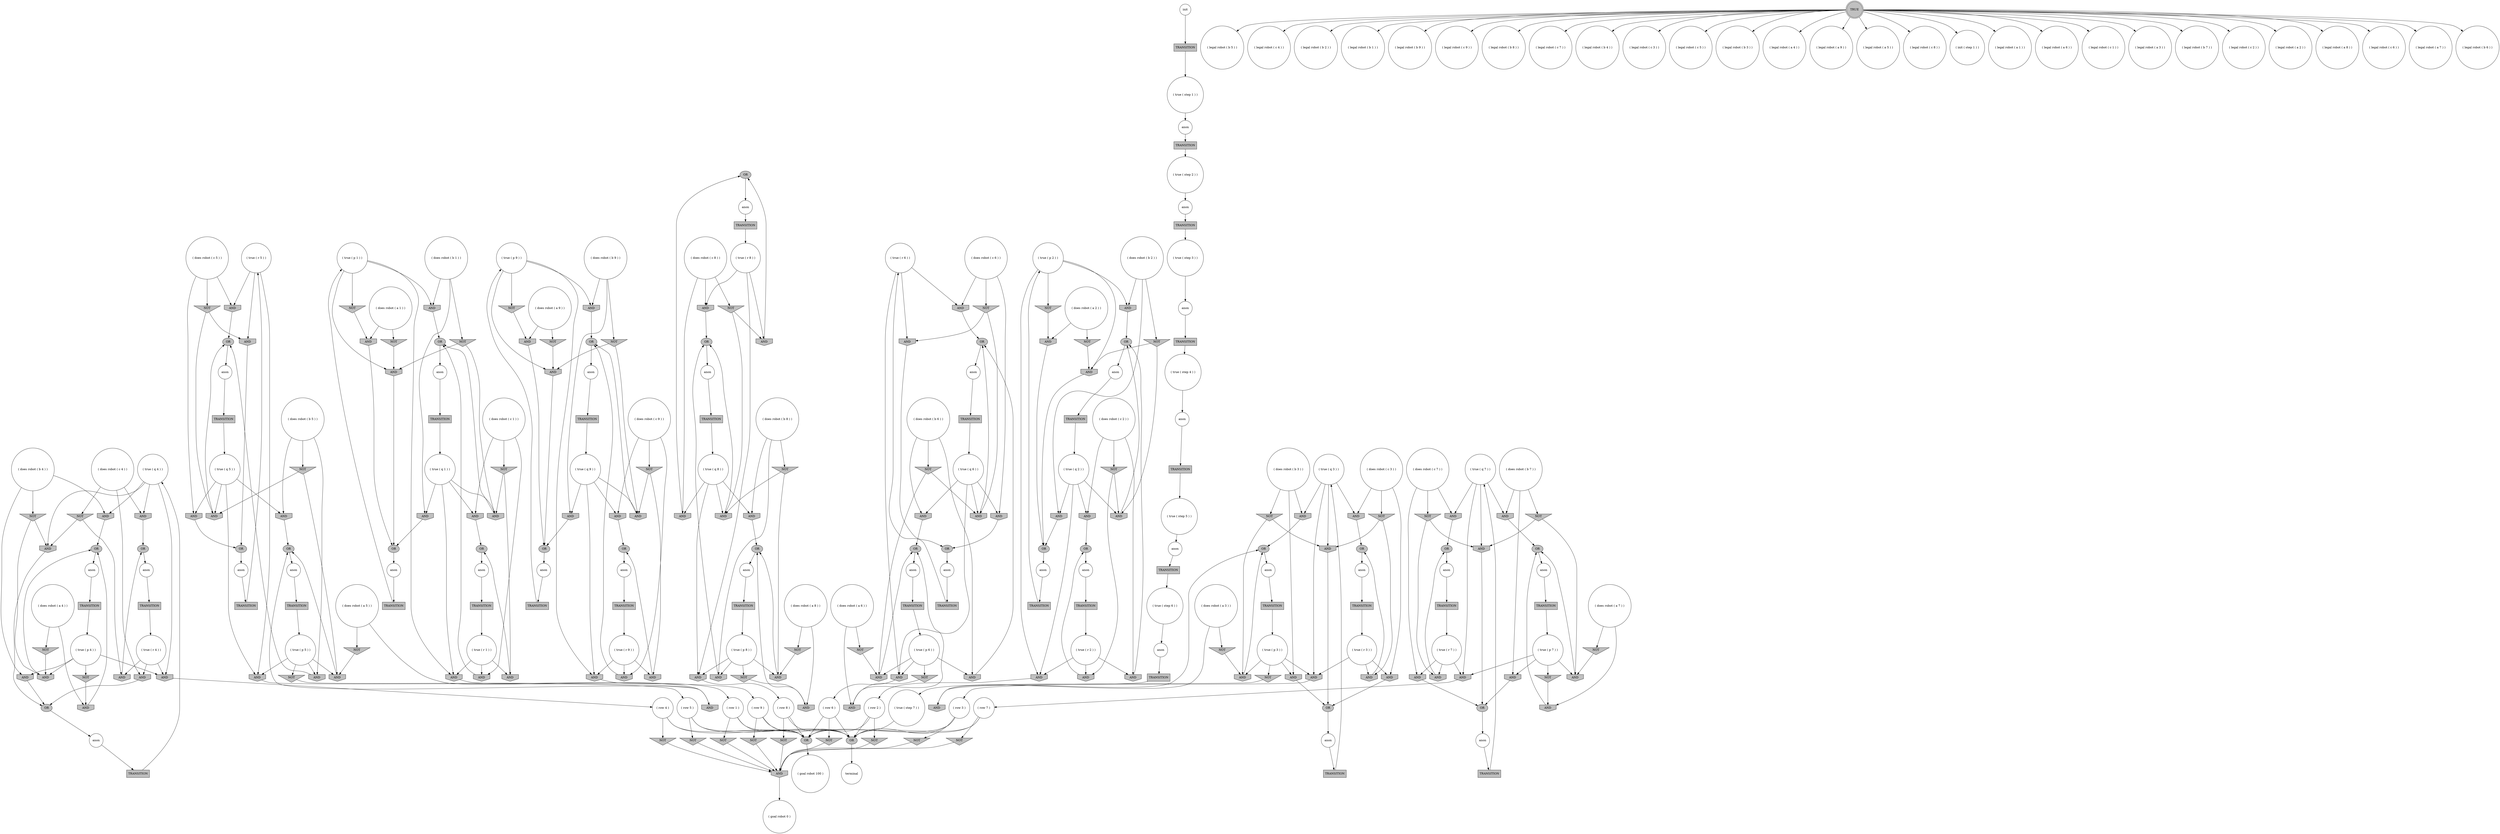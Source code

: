 digraph propNet
{
	"@6eef4599"[shape=ellipse, style= filled, fillcolor=grey, label="OR"]; "@6eef4599"->"@1ec278b5"; 
	"@4679ac92"[shape=circle, style= filled, fillcolor=white, label="( does robot ( b 4 ) )"]; "@4679ac92"->"@1fb88122"; "@4679ac92"->"@7d57bf4c"; "@4679ac92"->"@5e30c963"; 
	"@5883de21"[shape=circle, style= filled, fillcolor=white, label="anon"]; "@5883de21"->"@962e703"; 
	"@4f09dcbb"[shape=box, style= filled, fillcolor=grey, label="TRANSITION"]; "@4f09dcbb"->"@4e842e74"; 
	"@455b4492"[shape=invhouse, style= filled, fillcolor=grey, label="AND"]; "@455b4492"->"@56d99277"; 
	"@51a422f6"[shape=invhouse, style= filled, fillcolor=grey, label="AND"]; "@51a422f6"->"@6eef4599"; 
	"@74455aa8"[shape=invhouse, style= filled, fillcolor=grey, label="AND"]; "@74455aa8"->"@37c2ec05"; 
	"@1fb88122"[shape=invhouse, style= filled, fillcolor=grey, label="AND"]; "@1fb88122"->"@7e566633"; 
	"@3c10e820"[shape=circle, style= filled, fillcolor=white, label="( does robot ( c 1 ) )"]; "@3c10e820"->"@31bca1c3"; "@3c10e820"->"@79f7abae"; "@3c10e820"->"@78c6cbc"; 
	"@7acdba53"[shape=ellipse, style= filled, fillcolor=grey, label="OR"]; "@7acdba53"->"@5883de21"; 
	"@107aa187"[shape=box, style= filled, fillcolor=grey, label="TRANSITION"]; "@107aa187"->"@6e75d758"; 
	"@57398cac"[shape=invhouse, style= filled, fillcolor=grey, label="AND"]; "@57398cac"->"@b6e1782"; 
	"@dda2737"[shape=circle, style= filled, fillcolor=white, label="( true ( r 6 ) )"]; "@dda2737"->"@19412332"; "@dda2737"->"@a4d93e3"; "@dda2737"->"@4b8706f6"; 
	"@2ff11e0f"[shape=invhouse, style= filled, fillcolor=grey, label="AND"]; "@2ff11e0f"->"@7c92eb86"; 
	"@79f7abae"[shape=invtriangle, style= filled, fillcolor=grey, label="NOT"]; "@79f7abae"->"@2fd1cdf7"; "@79f7abae"->"@73286b10"; 
	"@23461d1"[shape=circle, style= filled, fillcolor=white, label="( legal robot ( b 5 ) )"]; 
	"@67384a6a"[shape=box, style= filled, fillcolor=grey, label="TRANSITION"]; "@67384a6a"->"@3cfa54fe"; 
	"@609f3e95"[shape=circle, style= filled, fillcolor=white, label="( legal robot ( c 4 ) )"]; 
	"@521ba1d9"[shape=circle, style= filled, fillcolor=white, label="( legal robot ( b 2 ) )"]; 
	"@31be0369"[shape=ellipse, style= filled, fillcolor=grey, label="OR"]; "@31be0369"->"@31d1fc02"; 
	"@665c1eae"[shape=circle, style= filled, fillcolor=white, label="anon"]; "@665c1eae"->"@32487ae0"; 
	"@7b99f8e6"[shape=invhouse, style= filled, fillcolor=grey, label="AND"]; "@7b99f8e6"->"@7e566633"; 
	"@7e913c56"[shape=ellipse, style= filled, fillcolor=grey, label="OR"]; "@7e913c56"->"@71107304"; 
	"@15a4eb56"[shape=circle, style= filled, fillcolor=white, label="anon"]; "@15a4eb56"->"@57a3eab6"; 
	"@6302ae84"[shape=box, style= filled, fillcolor=grey, label="TRANSITION"]; "@6302ae84"->"@139ba1d8"; 
	"@681a791f"[shape=invtriangle, style= filled, fillcolor=grey, label="NOT"]; "@681a791f"->"@315863e4"; 
	"@1b6aa42e"[shape=circle, style= filled, fillcolor=white, label="anon"]; "@1b6aa42e"->"@3f7aa2a8"; 
	"@73d4f355"[shape=invhouse, style= filled, fillcolor=grey, label="AND"]; "@73d4f355"->"@7182c2d9"; 
	"@3eb68e0e"[shape=invhouse, style= filled, fillcolor=grey, label="AND"]; "@3eb68e0e"->"@29e26602"; 
	"@39a4036f"[shape=circle, style= filled, fillcolor=white, label="( true ( q 4 ) )"]; "@39a4036f"->"@74455aa8"; "@39a4036f"->"@7b99f8e6"; "@39a4036f"->"@5aed8eb5"; "@39a4036f"->"@7d57bf4c"; 
	"@57e40274"[shape=circle, style= filled, fillcolor=white, label="( does robot ( c 9 ) )"]; "@57e40274"->"@26945b95"; "@57e40274"->"@3a5d3ac0"; "@57e40274"->"@254ba9a2"; 
	"@3cfa54fe"[shape=circle, style= filled, fillcolor=white, label="( true ( p 2 ) )"]; "@3cfa54fe"->"@17a697a1"; "@3cfa54fe"->"@775925c0"; "@3cfa54fe"->"@2df30035"; "@3cfa54fe"->"@536b98c3"; 
	"@32487ae0"[shape=box, style= filled, fillcolor=grey, label="TRANSITION"]; "@32487ae0"->"@69b0de2e"; 
	"@49b29f80"[shape=circle, style= filled, fillcolor=white, label="anon"]; "@49b29f80"->"@5e20dcb7"; 
	"@78e86614"[shape=circle, style= filled, fillcolor=white, label="( row 5 )"]; "@78e86614"->"@43ebf4ff"; "@78e86614"->"@2206179e"; "@78e86614"->"@442982d8"; 
	"@412beeec"[shape=invhouse, style= filled, fillcolor=grey, label="AND"]; "@412beeec"->"@c7056d5"; 
	"@2cbc9673"[shape=invhouse, style= filled, fillcolor=grey, label="AND"]; "@2cbc9673"->"@37c2ec05"; 
	"@4e9722c9"[shape=circle, style= filled, fillcolor=white, label="anon"]; "@4e9722c9"->"@45b2b450"; 
	"@54cee271"[shape=invtriangle, style= filled, fillcolor=grey, label="NOT"]; "@54cee271"->"@5a749436"; 
	"@69e94001"[shape=circle, style= filled, fillcolor=white, label="( true ( p 8 ) )"]; "@69e94001"->"@3eb68e0e"; "@69e94001"->"@133c3b45"; "@69e94001"->"@16ea7549"; "@69e94001"->"@16e334a"; 
	"@31836aea"[shape=invhouse, style= filled, fillcolor=grey, label="AND"]; "@31836aea"->"@c7056d5"; 
	"@5caccd65"[shape=invhouse, style= filled, fillcolor=grey, label="AND"]; "@5caccd65"->"@7e913c56"; 
	"@520b1684"[shape=invhouse, style= filled, fillcolor=grey, label="AND"]; "@520b1684"->"@4b7d03c5"; 
	"@62577c5e"[shape=invtriangle, style= filled, fillcolor=grey, label="NOT"]; "@62577c5e"->"@5da631c2"; 
	"@2c92af24"[shape=invhouse, style= filled, fillcolor=grey, label="AND"]; "@2c92af24"->"@111edceb"; 
	"@962e703"[shape=box, style= filled, fillcolor=grey, label="TRANSITION"]; "@962e703"->"@4ef18d37"; 
	"@45b2b450"[shape=box, style= filled, fillcolor=grey, label="TRANSITION"]; "@45b2b450"->"@69e94001"; 
	"@3a5d3ac0"[shape=invtriangle, style= filled, fillcolor=grey, label="NOT"]; "@3a5d3ac0"->"@3ebc312f"; "@3a5d3ac0"->"@678fb397"; 
	"@3c870e2f"[shape=circle, style= filled, fillcolor=white, label="anon"]; "@3c870e2f"->"@32eccfe7"; 
	"@2743724e"[shape=invhouse, style= filled, fillcolor=grey, label="AND"]; "@2743724e"->"@7acdba53"; 
	"@4fc64ed8"[shape=circle, style= filled, fillcolor=white, label="( does robot ( a 1 ) )"]; "@4fc64ed8"->"@dfeaf06"; "@4fc64ed8"->"@201532fc"; 
	"@6fe22c75"[shape=circle, style= filled, fillcolor=white, label="( true ( step 4 ) )"]; "@6fe22c75"->"@c4a3158"; 
	"@354124d6"[shape=circle, style= filled, fillcolor=white, label="( true ( q 9 ) )"]; "@354124d6"->"@26945b95"; "@354124d6"->"@3ebc312f"; "@354124d6"->"@73a01e8a"; "@354124d6"->"@6839ea58"; 
	"@1627c16"[shape=circle, style= filled, fillcolor=white, label="( does robot ( a 9 ) )"]; "@1627c16"->"@59b70f9e"; "@1627c16"->"@1bfd9cd5"; 
	"@38facfb"[shape=invhouse, style= filled, fillcolor=grey, label="AND"]; "@38facfb"->"@6eef4599"; 
	"@63f9f0f2"[shape=circle, style= filled, fillcolor=white, label="( true ( step 6 ) )"]; "@63f9f0f2"->"@1aa632be"; 
	"@4e3c35fd"[shape=invtriangle, style= filled, fillcolor=grey, label="NOT"]; "@4e3c35fd"->"@78482bad"; "@4e3c35fd"->"@3eb68e0e"; 
	"@50a2d304"[shape=circle, style= filled, fillcolor=white, label="anon"]; "@50a2d304"->"@6302ae84"; 
	"@44285d14"[shape=box, style= filled, fillcolor=grey, label="TRANSITION"]; "@44285d14"->"@dda2737"; 
	"@4cd1ad08"[shape=invtriangle, style= filled, fillcolor=grey, label="NOT"]; "@4cd1ad08"->"@59b70f9e"; 
	"@450f8ee4"[shape=box, style= filled, fillcolor=grey, label="TRANSITION"]; "@450f8ee4"->"@7d6fdcc1"; 
	"@262f4813"[shape=invtriangle, style= filled, fillcolor=grey, label="NOT"]; "@262f4813"->"@64f01d52"; "@262f4813"->"@2c65394b"; 
	"@4551dcd6"[shape=circle, style= filled, fillcolor=white, label="( legal robot ( b 1 ) )"]; 
	"@6e30fc1f"[shape=circle, style= filled, fillcolor=white, label="anon"]; "@6e30fc1f"->"@575c13ef"; 
	"@678fb397"[shape=invhouse, style= filled, fillcolor=grey, label="AND"]; "@678fb397"->"@12e4d0cd"; 
	"@6212f195"[shape=ellipse, style= filled, fillcolor=grey, label="OR"]; "@6212f195"->"@49b29f80"; 
	"@4a2ba88c"[shape=circle, style= filled, fillcolor=white, label="( true ( q 8 ) )"]; "@4a2ba88c"->"@78482bad"; "@4a2ba88c"->"@38facfb"; "@4a2ba88c"->"@133c3b45"; "@4a2ba88c"->"@1af70ee1"; 
	"@685f1ba8"[shape=invtriangle, style= filled, fillcolor=grey, label="NOT"]; "@685f1ba8"->"@73286b10"; "@685f1ba8"->"@4b94ba17"; 
	"@4ef18d37"[shape=circle, style= filled, fillcolor=white, label="( true ( p 9 ) )"]; "@4ef18d37"->"@2743724e"; "@4ef18d37"->"@4cd1ad08"; "@4ef18d37"->"@3a329572"; "@4ef18d37"->"@73a01e8a"; 
	"@ba3bc8c"[shape=invtriangle, style= filled, fillcolor=grey, label="NOT"]; "@ba3bc8c"->"@315863e4"; 
	"@59d6e3d2"[shape=box, style= filled, fillcolor=grey, label="TRANSITION"]; "@59d6e3d2"->"@255e00b7"; 
	"@46fb6763"[shape=circle, style= filled, fillcolor=white, label="anon"]; "@46fb6763"->"@4f09dcbb"; 
	"@3c992fa5"[shape=invtriangle, style= filled, fillcolor=grey, label="NOT"]; "@3c992fa5"->"@6d0718b7"; 
	"@6a24eafa"[shape=circle, style= filled, fillcolor=white, label="( does robot ( c 3 ) )"]; "@6a24eafa"->"@520b1684"; "@6a24eafa"->"@1217e615"; "@6a24eafa"->"@1dbef987"; 
	"@74e16785"[shape=circle, style= filled, fillcolor=white, label="( legal robot ( b 9 ) )"]; 
	"@4e84f566"[shape=circle, style= filled, fillcolor=white, label="( true ( r 5 ) )"]; "@4e84f566"->"@7f2ea1dd"; "@4e84f566"->"@d44752d"; "@4e84f566"->"@2ff11e0f"; 
	"@1053a9d5"[shape=circle, style= filled, fillcolor=white, label="( legal robot ( c 9 ) )"]; 
	"@c4ce427"[shape=box, style= filled, fillcolor=grey, label="TRANSITION"]; "@c4ce427"->"@8e2b07b"; 
	"@642726b2"[shape=invtriangle, style= filled, fillcolor=grey, label="NOT"]; "@642726b2"->"@315863e4"; 
	"@1798928"[shape=circle, style= filled, fillcolor=white, label="( legal robot ( b 8 ) )"]; 
	"@2d9845fb"[shape=invtriangle, style= filled, fillcolor=grey, label="NOT"]; "@2d9845fb"->"@315863e4"; 
	"@3589c12a"[shape=circle, style= filled, fillcolor=white, label="( does robot ( a 5 ) )"]; "@3589c12a"->"@74c12978"; "@3589c12a"->"@62577c5e"; 
	"@50152643"[shape=circle, style= filled, fillcolor=white, label="( true ( q 3 ) )"]; "@50152643"->"@520b1684"; "@50152643"->"@64f01d52"; "@50152643"->"@57398cac"; "@50152643"->"@30e33af5"; 
	"@243680c1"[shape=invhouse, style= filled, fillcolor=grey, label="AND"]; "@243680c1"->"@6e05b24c"; 
	"@7c41f227"[shape=circle, style= filled, fillcolor=white, label="( does robot ( b 9 ) )"]; "@7c41f227"->"@3a329572"; "@7c41f227"->"@4d811e2c"; "@7c41f227"->"@6839ea58"; 
	"@625db9eb"[shape=invtriangle, style= filled, fillcolor=grey, label="NOT"]; "@625db9eb"->"@775925c0"; 
	"@3821b42f"[shape=circle, style= filled, fillcolor=white, label="terminal"]; 
	"@a4d93e3"[shape=invhouse, style= filled, fillcolor=grey, label="AND"]; "@a4d93e3"->"@5a541b02"; 
	"@b6e1782"[shape=circle, style= filled, fillcolor=white, label="( row 3 )"]; "@b6e1782"->"@2d9845fb"; "@b6e1782"->"@43ebf4ff"; "@b6e1782"->"@442982d8"; 
	"@54f5b2e4"[shape=circle, style= filled, fillcolor=white, label="( does robot ( c 4 ) )"]; "@54f5b2e4"->"@74455aa8"; "@54f5b2e4"->"@18287811"; "@54f5b2e4"->"@4eb3c24f"; 
	"@218c6982"[shape=box, style= filled, fillcolor=grey, label="TRANSITION"]; "@218c6982"->"@399197b"; 
	"@6d13e8f3"[shape=circle, style= filled, fillcolor=white, label="( does robot ( c 7 ) )"]; "@6d13e8f3"->"@243680c1"; "@6d13e8f3"->"@185c2a25"; "@6d13e8f3"->"@3622e177"; 
	"@209daa17"[shape=box, style= filled, fillcolor=grey, label="TRANSITION"]; "@209daa17"->"@63f9f0f2"; 
	"@5e20dcb7"[shape=box, style= filled, fillcolor=grey, label="TRANSITION"]; "@5e20dcb7"->"@1436ae83"; 
	"@6ce7ce4c"[shape=circle, style= filled, fillcolor=white, label="( does robot ( a 7 ) )"]; "@6ce7ce4c"->"@15384ed5"; "@6ce7ce4c"->"@6d0718b7"; 
	"@399197b"[shape=circle, style= filled, fillcolor=white, label="( true ( p 3 ) )"]; "@399197b"->"@38666d83"; "@399197b"->"@57398cac"; "@399197b"->"@11c0b8a0"; "@399197b"->"@2c65394b"; 
	"@628d2280"[shape=circle, style= filled, fillcolor=white, label="( true ( q 1 ) )"]; "@628d2280"->"@31bca1c3"; "@628d2280"->"@73286b10"; "@628d2280"->"@1f5726ec"; "@628d2280"->"@5f95ff24"; 
	"@11c0b8a0"[shape=invhouse, style= filled, fillcolor=grey, label="AND"]; "@11c0b8a0"->"@51f88fbd"; 
	"@48c378f6"[shape=circle, style= filled, fillcolor=white, label="anon"]; "@48c378f6"->"@209daa17"; 
	"@35a631cc"[shape=circle, style= filled, fillcolor=white, label="( legal robot ( c 7 ) )"]; 
	"@500c954e"[shape=circle, style= filled, fillcolor=white, label="( row 1 )"]; "@500c954e"->"@43ebf4ff"; "@500c954e"->"@442982d8"; "@500c954e"->"@642726b2"; 
	"@47e7d503"[shape=circle, style= filled, fillcolor=white, label="( legal robot ( b 4 ) )"]; 
	"@536b98c3"[shape=invhouse, style= filled, fillcolor=grey, label="AND"]; "@536b98c3"->"@1344e858"; 
	"@19412332"[shape=invhouse, style= filled, fillcolor=grey, label="AND"]; "@19412332"->"@7e913c56"; 
	"@2c006765"[shape=invhouse, style= filled, fillcolor=grey, label="AND"]; "@2c006765"->"@7c9b87f6"; 
	"@11f18cbe"[shape=circle, style= filled, fillcolor=white, label="( true ( p 5 ) )"]; "@11f18cbe"->"@5da631c2"; "@11f18cbe"->"@7a9b777a"; "@11f18cbe"->"@d44752d"; "@11f18cbe"->"@41d144a4"; 
	"@4c9fd062"[shape=invhouse, style= filled, fillcolor=grey, label="AND"]; "@4c9fd062"->"@246ce26e"; 
	"@76c5d9c1"[shape=circle, style= filled, fillcolor=white, label="( legal robot ( c 3 ) )"]; 
	"@74c12978"[shape=invhouse, style= filled, fillcolor=grey, label="AND"]; "@74c12978"->"@28f52a14"; 
	"@4b7d03c5"[shape=ellipse, style= filled, fillcolor=grey, label="OR"]; "@4b7d03c5"->"@7c82a13a"; 
	"@315863e4"[shape=invhouse, style= filled, fillcolor=grey, label="AND"]; "@315863e4"->"@6d87275d"; 
	"@320f6398"[shape=circle, style= filled, fillcolor=white, label="( legal robot ( c 5 ) )"]; 
	"@4ad2efa1"[shape=circle, style= filled, fillcolor=white, label="( true ( r 7 ) )"]; "@4ad2efa1"->"@185c2a25"; "@4ad2efa1"->"@59a51312"; "@4ad2efa1"->"@455b4492"; 
	"@41d144a4"[shape=invhouse, style= filled, fillcolor=grey, label="AND"]; "@41d144a4"->"@31be0369"; 
	"@3a329572"[shape=invhouse, style= filled, fillcolor=grey, label="AND"]; "@3a329572"->"@5b62f030"; 
	"@5e1558dc"[shape=circle, style= filled, fillcolor=white, label="anon"]; "@5e1558dc"->"@c4ce427"; 
	"@201532fc"[shape=invhouse, style= filled, fillcolor=grey, label="AND"]; "@201532fc"->"@396c75ed"; 
	"@5a790192"[shape=circle, style= filled, fillcolor=white, label="( does robot ( c 5 ) )"]; "@5a790192"->"@7f2ea1dd"; "@5a790192"->"@7ec74910"; "@5a790192"->"@3e5646a5"; 
	"@436d4b50"[shape=invtriangle, style= filled, fillcolor=grey, label="NOT"]; "@436d4b50"->"@3c6b93c5"; 
	"@30e33af5"[shape=invhouse, style= filled, fillcolor=grey, label="AND"]; "@30e33af5"->"@246ce26e"; 
	"@255e00b7"[shape=circle, style= filled, fillcolor=white, label="( true ( r 8 ) )"]; "@255e00b7"->"@716136f0"; "@255e00b7"->"@133c3b45"; "@255e00b7"->"@51a422f6"; 
	"@1bfd9cd5"[shape=invtriangle, style= filled, fillcolor=grey, label="NOT"]; "@1bfd9cd5"->"@2743724e"; 
	"@56d99277"[shape=circle, style= filled, fillcolor=white, label="( row 7 )"]; "@56d99277"->"@ba3bc8c"; "@56d99277"->"@43ebf4ff"; "@56d99277"->"@442982d8"; 
	"@7a5388b5"[shape=circle, style= filled, fillcolor=white, label="( legal robot ( b 3 ) )"]; 
	"@438a3a1d"[shape=circle, style= filled, fillcolor=white, label="( true ( p 6 ) )"]; "@438a3a1d"->"@10320399"; "@438a3a1d"->"@a4d93e3"; "@438a3a1d"->"@5a749436"; "@438a3a1d"->"@436d4b50"; 
	"@29e26602"[shape=ellipse, style= filled, fillcolor=grey, label="OR"]; "@29e26602"->"@4e9722c9"; 
	"@16881cb3"[shape=circle, style= filled, fillcolor=white, label="( legal robot ( a 4 ) )"]; 
	"@50f800db"[shape=ellipse, style= filled, fillcolor=grey, label="OR"]; "@50f800db"->"@4a005364"; 
	"@d44752d"[shape=invhouse, style= filled, fillcolor=grey, label="AND"]; "@d44752d"->"@78e86614"; 
	"@7c40627c"[shape=box, style= filled, fillcolor=grey, label="TRANSITION"]; "@7c40627c"->"@3fb35ece"; 
	"@3d3c4c09"[shape=circle, style= filled, fillcolor=white, label="( legal robot ( a 9 ) )"]; 
	"@7c82a13a"[shape=circle, style= filled, fillcolor=white, label="anon"]; "@7c82a13a"->"@c303a60"; 
	"@1f5726ec"[shape=invhouse, style= filled, fillcolor=grey, label="AND"]; "@1f5726ec"->"@500c954e"; 
	"@4b8706f6"[shape=invhouse, style= filled, fillcolor=grey, label="AND"]; "@4b8706f6"->"@2340b8fd"; 
	"@2206179e"[shape=invtriangle, style= filled, fillcolor=grey, label="NOT"]; "@2206179e"->"@315863e4"; 
	"@40a0a36"[shape=invtriangle, style= filled, fillcolor=grey, label="NOT"]; "@40a0a36"->"@1769df00"; "@40a0a36"->"@2f24614c"; 
	"@6edcb6b4"[shape=invhouse, style= filled, fillcolor=grey, label="AND"]; "@6edcb6b4"->"@2bacee78"; 
	"@2a4bd173"[shape=box, style= filled, fillcolor=grey, label="TRANSITION"]; "@2a4bd173"->"@a6dddcf"; 
	"@66c54654"[shape=box, style= filled, fillcolor=grey, label="TRANSITION"]; "@66c54654"->"@4ad2efa1"; 
	"@7fefa490"[shape=box, style= filled, fillcolor=grey, label="TRANSITION"]; "@7fefa490"->"@6fe22c75"; 
	"@a6dddcf"[shape=circle, style= filled, fillcolor=white, label="( true ( r 9 ) )"]; "@a6dddcf"->"@254ba9a2"; "@a6dddcf"->"@73a01e8a"; "@a6dddcf"->"@678fb397"; 
	"@1029f93b"[shape=circle, style= filled, fillcolor=white, label="( does robot ( a 3 ) )"]; "@1029f93b"->"@30c26c8f"; "@1029f93b"->"@4c9fd062"; 
	"@28f52a14"[shape=ellipse, style= filled, fillcolor=grey, label="OR"]; "@28f52a14"->"@779d9c0d"; 
	"@310dd4c8"[shape=invhouse, style= filled, fillcolor=grey, label="AND"]; "@310dd4c8"->"@1344e858"; 
	"@775925c0"[shape=invhouse, style= filled, fillcolor=grey, label="AND"]; "@775925c0"->"@111edceb"; 
	"@2aaf914c"[shape=invtriangle, style= filled, fillcolor=grey, label="NOT"]; "@2aaf914c"->"@315863e4"; 
	"@4f1adeb7"[shape=invtriangle, style= filled, fillcolor=grey, label="NOT"]; "@4f1adeb7"->"@2c006765"; "@4f1adeb7"->"@23bf8cd5"; 
	"@1ec278b5"[shape=circle, style= filled, fillcolor=white, label="anon"]; "@1ec278b5"->"@59d6e3d2"; 
	"@69b0de2e"[shape=circle, style= filled, fillcolor=white, label="( true ( p 7 ) )"]; "@69b0de2e"->"@3c992fa5"; "@69b0de2e"->"@23bf8cd5"; "@69b0de2e"->"@455b4492"; "@69b0de2e"->"@2778c490"; 
	"@46b29c9d"[shape=invtriangle, style= filled, fillcolor=grey, label="NOT"]; "@46b29c9d"->"@78482bad"; "@46b29c9d"->"@51a422f6"; 
	"@43ebf4ff"[shape=ellipse, style= filled, fillcolor=grey, label="OR"]; "@43ebf4ff"->"@3821b42f"; 
	"@1294aa42"[shape=invtriangle, style= filled, fillcolor=grey, label="NOT"]; "@1294aa42"->"@19412332"; "@1294aa42"->"@5e35dc95"; 
	"@3c2c7ac5"[shape=box, style= filled, fillcolor=grey, label="TRANSITION"]; "@3c2c7ac5"->"@53465ca2"; 
	"@59a51312"[shape=invhouse, style= filled, fillcolor=grey, label="AND"]; "@59a51312"->"@6e05b24c"; 
	"@6c6c2a78"[shape=invtriangle, style= filled, fillcolor=grey, label="NOT"]; "@6c6c2a78"->"@315863e4"; 
	"@24a51027"[shape=circle, style= filled, fillcolor=white, label="( does robot ( b 5 ) )"]; "@24a51027"->"@cae1393"; "@24a51027"->"@50c7833c"; "@24a51027"->"@41d144a4"; 
	"@6e05b24c"[shape=ellipse, style= filled, fillcolor=grey, label="OR"]; "@6e05b24c"->"@37fcd402"; 
	"@7fb2380e"[shape=circle, style= filled, fillcolor=white, label="anon"]; "@7fb2380e"->"@107aa187"; 
	"@5b62f030"[shape=ellipse, style= filled, fillcolor=grey, label="OR"]; "@5b62f030"->"@3c870e2f"; 
	"@7059c8b5"[shape=circle, style= filled, fillcolor=white, label="( legal robot ( a 5 ) )"]; 
	"@4eb3c24f"[shape=invtriangle, style= filled, fillcolor=grey, label="NOT"]; "@4eb3c24f"->"@7b99f8e6"; "@4eb3c24f"->"@2cbc9673"; 
	"@36b79701"[shape=circle, style= filled, fillcolor=white, label="( does robot ( b 7 ) )"]; "@36b79701"->"@6edcb6b4"; "@36b79701"->"@4f1adeb7"; "@36b79701"->"@2778c490"; 
	"@16ea7549"[shape=invtriangle, style= filled, fillcolor=grey, label="NOT"]; "@16ea7549"->"@7aba175f"; 
	"@2778c490"[shape=invhouse, style= filled, fillcolor=grey, label="AND"]; "@2778c490"->"@7c9b87f6"; 
	"@7f2ea1dd"[shape=invhouse, style= filled, fillcolor=grey, label="AND"]; "@7f2ea1dd"->"@31be0369"; 
	"@c7056d5"[shape=ellipse, style= filled, fillcolor=grey, label="OR"]; "@c7056d5"->"@2354c054"; 
	"@3ebc312f"[shape=invhouse, style= filled, fillcolor=grey, label="AND"]; "@3ebc312f"->"@5b62f030"; 
	"@6701fa9e"[shape=box, style= filled, fillcolor=grey, label="TRANSITION"]; "@6701fa9e"->"@628d2280"; 
	"@1d70ec24"[shape=circle, style= filled, fillcolor=white, label="( legal robot ( c 8 ) )"]; 
	"@4a8d3d62"[shape=circle, style= filled, fillcolor=white, label="( init ( step 1 ) )"]; 
	"@5e30c963"[shape=invtriangle, style= filled, fillcolor=grey, label="NOT"]; "@5e30c963"->"@7b99f8e6"; "@5e30c963"->"@412beeec"; 
	"@5d169fb2"[shape=box, style= filled, fillcolor=grey, label="TRANSITION"]; "@5d169fb2"->"@7548c02f"; 
	"@3fb35ece"[shape=circle, style= filled, fillcolor=white, label="( true ( step 7 ) )"]; "@3fb35ece"->"@43ebf4ff"; 
	"@23bf8cd5"[shape=invhouse, style= filled, fillcolor=grey, label="AND"]; "@23bf8cd5"->"@2bacee78"; 
	"@7d6fdcc1"[shape=circle, style= filled, fillcolor=white, label="( true ( q 2 ) )"]; "@7d6fdcc1"->"@17a697a1"; "@7d6fdcc1"->"@2f24614c"; "@7d6fdcc1"->"@73d4f355"; "@7d6fdcc1"->"@73b044df"; 
	"@5a541b02"[shape=circle, style= filled, fillcolor=white, label="( row 6 )"]; "@5a541b02"->"@43ebf4ff"; "@5a541b02"->"@3df89785"; "@5a541b02"->"@442982d8"; 
	"@5f0275fa"[shape=circle, style= filled, fillcolor=white, label="( true ( r 3 ) )"]; "@5f0275fa"->"@2ad1918a"; "@5f0275fa"->"@1217e615"; "@5f0275fa"->"@57398cac"; 
	"@6e3e28"[shape=box, style= filled, fillcolor=grey, label="TRANSITION"]; "@6e3e28"->"@4e84f566"; 
	"@2340b8fd"[shape=ellipse, style= filled, fillcolor=grey, label="OR"]; "@2340b8fd"->"@6e30fc1f"; 
	"@1769df00"[shape=invhouse, style= filled, fillcolor=grey, label="AND"]; "@1769df00"->"@7182c2d9"; 
	"@38666d83"[shape=invtriangle, style= filled, fillcolor=grey, label="NOT"]; "@38666d83"->"@4c9fd062"; 
	"@42143753"[shape=circle, style= filled, fillcolor=white, label="( legal robot ( a 1 ) )"]; 
	"@3f7aa2a8"[shape=box, style= filled, fillcolor=grey, label="TRANSITION"]; "@3f7aa2a8"->"@2602585e"; 
	"@139d115"[shape=circle, style= filled, fillcolor=white, label="anon"]; "@139d115"->"@67384a6a"; 
	"@3622e177"[shape=invtriangle, style= filled, fillcolor=grey, label="NOT"]; "@3622e177"->"@2c006765"; "@3622e177"->"@59a51312"; 
	"@133c3b45"[shape=invhouse, style= filled, fillcolor=grey, label="AND"]; "@133c3b45"->"@268201a7"; 
	"@618eabf6"[shape=circle, style= filled, fillcolor=white, label="( does robot ( b 2 ) )"]; "@618eabf6"->"@5dbbd583"; "@618eabf6"->"@536b98c3"; "@618eabf6"->"@73b044df"; 
	"@7a9b777a"[shape=invtriangle, style= filled, fillcolor=grey, label="NOT"]; "@7a9b777a"->"@74c12978"; 
	"@5da631c2"[shape=invhouse, style= filled, fillcolor=grey, label="AND"]; "@5da631c2"->"@28f52a14"; 
	"@59b70f9e"[shape=invhouse, style= filled, fillcolor=grey, label="AND"]; "@59b70f9e"->"@7acdba53"; 
	"@779d9c0d"[shape=circle, style= filled, fillcolor=white, label="anon"]; "@779d9c0d"->"@604745cf"; 
	"@37c2ec05"[shape=ellipse, style= filled, fillcolor=grey, label="OR"]; "@37c2ec05"->"@5e1558dc"; 
	"@19ed13da"[shape=circle, style= filled, fillcolor=white, label="( row 2 )"]; "@19ed13da"->"@43ebf4ff"; "@19ed13da"->"@442982d8"; "@19ed13da"->"@465da37c"; 
	"@254ba9a2"[shape=invhouse, style= filled, fillcolor=grey, label="AND"]; "@254ba9a2"->"@5b62f030"; 
	"@2b071e12"[shape=box, style= filled, fillcolor=grey, label="TRANSITION"]; "@2b071e12"->"@215b011c"; 
	"@1344e858"[shape=ellipse, style= filled, fillcolor=grey, label="OR"]; "@1344e858"->"@10f1f34a"; 
	"@604745cf"[shape=box, style= filled, fillcolor=grey, label="TRANSITION"]; "@604745cf"->"@11f18cbe"; 
	"@5dbbd583"[shape=invtriangle, style= filled, fillcolor=grey, label="NOT"]; "@5dbbd583"->"@2f24614c"; "@5dbbd583"->"@775925c0"; 
	"@53e6978d"[shape=circle, style= filled, fillcolor=white, label="( legal robot ( a 6 ) )"]; 
	"@20823c6d"[shape=invhouse, style= filled, fillcolor=grey, label="AND"]; "@20823c6d"->"@228ca8ac"; 
	"@4d811e2c"[shape=invtriangle, style= filled, fillcolor=grey, label="NOT"]; "@4d811e2c"->"@2743724e"; "@4d811e2c"->"@3ebc312f"; 
	"@111edceb"[shape=ellipse, style= filled, fillcolor=grey, label="OR"]; "@111edceb"->"@139d115"; 
	"@8e2b07b"[shape=circle, style= filled, fillcolor=white, label="( true ( r 4 ) )"]; "@8e2b07b"->"@18287811"; "@8e2b07b"->"@5aed8eb5"; "@8e2b07b"->"@2cbc9673"; 
	"@5a4fdf11"[shape=circle, style= filled, fillcolor=white, label="anon"]; "@5a4fdf11"->"@35f6ef01"; 
	"@3ab28980"[shape=circle, style= filled, fillcolor=white, label="( does robot ( a 6 ) )"]; "@3ab28980"->"@54cee271"; "@3ab28980"->"@3c6b93c5"; 
	"@51f88fbd"[shape=ellipse, style= filled, fillcolor=grey, label="OR"]; "@51f88fbd"->"@15a4eb56"; 
	"@4a005364"[shape=circle, style= filled, fillcolor=white, label="anon"]; "@4a005364"->"@6701fa9e"; 
	"@2fd1cdf7"[shape=invhouse, style= filled, fillcolor=grey, label="AND"]; "@2fd1cdf7"->"@6212f195"; 
	"@18287811"[shape=invhouse, style= filled, fillcolor=grey, label="AND"]; "@18287811"->"@7e566633"; 
	"@4f299f7e"[shape=circle, style= filled, fillcolor=white, label="( legal robot ( c 1 ) )"]; 
	"@30c26c8f"[shape=invtriangle, style= filled, fillcolor=grey, label="NOT"]; "@30c26c8f"->"@2c65394b"; 
	"@4f549ceb"[shape=circle, style= filled, fillcolor=white, label="( does robot ( a 8 ) )"]; "@4f549ceb"->"@7aba175f"; "@4f549ceb"->"@5057f57f"; 
	"@6885b670"[shape=circle, style= filled, fillcolor=white, label="anon"]; "@6885b670"->"@218c6982"; 
	"@7eb9132a"[shape=circle, style= filled, fillcolor=white, label="( legal robot ( a 3 ) )"]; 
	"@c16c2c0"[shape=box, style= filled, fillcolor=grey, label="TRANSITION"]; "@c16c2c0"->"@438a3a1d"; 
	"@141ed7ac"[shape=circle, style= filled, fillcolor=white, label="( legal robot ( b 7 ) )"]; 
	"@35f6ef01"[shape=box, style= filled, fillcolor=grey, label="TRANSITION"]; "@35f6ef01"->"@39a4036f"; 
	"@3e5646a5"[shape=invtriangle, style= filled, fillcolor=grey, label="NOT"]; "@3e5646a5"->"@2ff11e0f"; "@3e5646a5"->"@12381a9c"; 
	"@78c6cbc"[shape=invhouse, style= filled, fillcolor=grey, label="AND"]; "@78c6cbc"->"@50f800db"; 
	"@465da37c"[shape=invtriangle, style= filled, fillcolor=grey, label="NOT"]; "@465da37c"->"@315863e4"; 
	"@3fc66ec7"[shape=circle, style= filled, fillcolor=white, label="anon"]; "@3fc66ec7"->"@4a867fad"; 
	"@37fcd402"[shape=circle, style= filled, fillcolor=white, label="anon"]; "@37fcd402"->"@66c54654"; 
	"@6d0718b7"[shape=invhouse, style= filled, fillcolor=grey, label="AND"]; "@6d0718b7"->"@2bacee78"; 
	"@1e8809ce"[shape=circle, style= filled, fillcolor=white, label="( row 9 )"]; "@1e8809ce"->"@43ebf4ff"; "@1e8809ce"->"@442982d8"; "@1e8809ce"->"@6c6c2a78"; 
	"@228ca8ac"[shape=ellipse, style= filled, fillcolor=grey, label="OR"]; "@228ca8ac"->"@4095c5ec"; 
	"@6839ea58"[shape=invhouse, style= filled, fillcolor=grey, label="AND"]; "@6839ea58"->"@7acdba53"; 
	"@78482bad"[shape=invhouse, style= filled, fillcolor=grey, label="AND"]; "@78482bad"->"@46b44eb4"; 
	"@411650d6"[shape=invtriangle, style= filled, fillcolor=grey, label="NOT"]; "@411650d6"->"@201532fc"; 
	"@10f1f34a"[shape=circle, style= filled, fillcolor=white, label="anon"]; "@10f1f34a"->"@450f8ee4"; 
	"@2a6c9ec6"[shape=invtriangle, style= filled, fillcolor=grey, label="NOT"]; "@2a6c9ec6"->"@412beeec"; 
	"@396c75ed"[shape=ellipse, style= filled, fillcolor=grey, label="OR"]; "@396c75ed"->"@7fb2380e"; 
	"@4e842e74"[shape=circle, style= filled, fillcolor=white, label="( true ( q 7 ) )"]; "@4e842e74"->"@6edcb6b4"; "@4e842e74"->"@2c006765"; "@4e842e74"->"@243680c1"; "@4e842e74"->"@455b4492"; 
	"@3c6b93c5"[shape=invhouse, style= filled, fillcolor=grey, label="AND"]; "@3c6b93c5"->"@228ca8ac"; 
	"@6f67c6fd"[shape=circle, style= filled, fillcolor=white, label="( row 4 )"]; "@6f67c6fd"->"@43ebf4ff"; "@6f67c6fd"->"@681a791f"; "@6f67c6fd"->"@442982d8"; 
	"@7c92eb86"[shape=ellipse, style= filled, fillcolor=grey, label="OR"]; "@7c92eb86"->"@11a4ea4f"; 
	"@1af70ee1"[shape=invhouse, style= filled, fillcolor=grey, label="AND"]; "@1af70ee1"->"@29e26602"; 
	"@7d0ade7e"[shape=circle, style= filled, fillcolor=white, label="anon"]; "@7d0ade7e"->"@7fefa490"; 
	"@347b21ea"[shape=box, style= filled, fillcolor=grey, label="TRANSITION"]; "@347b21ea"->"@a25ef73"; 
	"@57a3eab6"[shape=box, style= filled, fillcolor=grey, label="TRANSITION"]; "@57a3eab6"->"@50152643"; 
	"@268201a7"[shape=circle, style= filled, fillcolor=white, label="( row 8 )"]; "@268201a7"->"@43ebf4ff"; "@268201a7"->"@442982d8"; "@268201a7"->"@2aaf914c"; 
	"@c4a3158"[shape=circle, style= filled, fillcolor=white, label="anon"]; "@c4a3158"->"@3c2c7ac5"; 
	"@7182c2d9"[shape=ellipse, style= filled, fillcolor=grey, label="OR"]; "@7182c2d9"->"@3fc66ec7"; 
	"@71107304"[shape=circle, style= filled, fillcolor=white, label="anon"]; "@71107304"->"@44285d14"; 
	"@52287b58"[shape=circle, style= filled, fillcolor=white, label="( does robot ( a 2 ) )"]; "@52287b58"->"@625db9eb"; "@52287b58"->"@2c92af24"; 
	"@7c9b87f6"[shape=ellipse, style= filled, fillcolor=grey, label="OR"]; "@7c9b87f6"->"@46fb6763"; 
	"@14d55de"[shape=circle, style= filled, fillcolor=white, label="( goal robot 100 )"]; 
	"@16916f80"[shape=circle, style= filled, fillcolor=white, label="( does robot ( b 3 ) )"]; "@16916f80"->"@11c0b8a0"; "@16916f80"->"@30e33af5"; "@16916f80"->"@262f4813"; 
	"@cae1393"[shape=invhouse, style= filled, fillcolor=grey, label="AND"]; "@cae1393"->"@28f52a14"; 
	"@30cafa1"[shape=circle, style= filled, fillcolor=white, label="( true ( r 2 ) )"]; "@30cafa1"->"@17a697a1"; "@30cafa1"->"@1769df00"; "@30cafa1"->"@310dd4c8"; 
	"@2bd9e5ad"[shape=invhouse, style= filled, fillcolor=grey, label="AND"]; "@2bd9e5ad"->"@50f800db"; 
	"@4b94ba17"[shape=invhouse, style= filled, fillcolor=grey, label="AND"]; "@4b94ba17"->"@396c75ed"; 
	"@7aba175f"[shape=invhouse, style= filled, fillcolor=grey, label="AND"]; "@7aba175f"->"@29e26602"; 
	"@2ae0420b"[shape=circle, style= filled, fillcolor=white, label="( does robot ( a 4 ) )"]; "@2ae0420b"->"@2a6c9ec6"; "@2ae0420b"->"@31836aea"; 
	"@6d87275d"[shape=circle, style= filled, fillcolor=white, label="( goal robot 0 )"]; 
	"@73b044df"[shape=invhouse, style= filled, fillcolor=grey, label="AND"]; "@73b044df"->"@111edceb"; 
	"@17a697a1"[shape=invhouse, style= filled, fillcolor=grey, label="AND"]; "@17a697a1"->"@19ed13da"; 
	"@2ad1918a"[shape=invhouse, style= filled, fillcolor=grey, label="AND"]; "@2ad1918a"->"@4b7d03c5"; 
	"@10320399"[shape=invhouse, style= filled, fillcolor=grey, label="AND"]; "@10320399"->"@2340b8fd"; 
	"@1217e615"[shape=invhouse, style= filled, fillcolor=grey, label="AND"]; "@1217e615"->"@51f88fbd"; 
	"@4095c5ec"[shape=circle, style= filled, fillcolor=white, label="anon"]; "@4095c5ec"->"@c16c2c0"; 
	"@575c13ef"[shape=box, style= filled, fillcolor=grey, label="TRANSITION"]; "@575c13ef"->"@2224ea85"; 
	"@375b4ad2"[shape=circle, style= filled, fillcolor=white, label="( legal robot ( c 2 ) )"]; 
	"@12e4d0cd"[shape=ellipse, style= filled, fillcolor=grey, label="OR"]; "@12e4d0cd"->"@6c484c6b"; 
	"@16e334a"[shape=invhouse, style= filled, fillcolor=grey, label="AND"]; "@16e334a"->"@46b44eb4"; 
	"@2354c054"[shape=circle, style= filled, fillcolor=white, label="anon"]; "@2354c054"->"@347b21ea"; 
	"@7691a4fb"[shape=circle, style= filled, fillcolor=white, label="( legal robot ( a 2 ) )"]; 
	"@1436ae83"[shape=circle, style= filled, fillcolor=white, label="( true ( r 1 ) )"]; "@1436ae83"->"@2fd1cdf7"; "@1436ae83"->"@1f5726ec"; "@1436ae83"->"@78c6cbc"; 
	"@15d45d9"[shape=circle, style= filled, fillcolor=white, label="( does robot ( c 6 ) )"]; "@15d45d9"->"@5caccd65"; "@15d45d9"->"@1294aa42"; "@15d45d9"->"@4b8706f6"; 
	"@2df30035"[shape=invtriangle, style= filled, fillcolor=grey, label="NOT"]; "@2df30035"->"@2c92af24"; 
	"@5f95ff24"[shape=invhouse, style= filled, fillcolor=grey, label="AND"]; "@5f95ff24"->"@396c75ed"; 
	"@28996b65"[shape=circle, style= filled, fillcolor=white, label="( legal robot ( a 8 ) )"]; 
	"@651ee017"[shape=circle, style= filled, fillcolor=white, label="( does robot ( b 6 ) )"]; "@651ee017"->"@10320399"; "@651ee017"->"@20823c6d"; "@651ee017"->"@4e0a39de"; 
	"@6a2d0483"[shape=invtriangle, style= filled, fillcolor=grey, label="NOT"]; "@6a2d0483"->"@31836aea"; 
	"@5057f57f"[shape=invtriangle, style= filled, fillcolor=grey, label="NOT"]; "@5057f57f"->"@3eb68e0e"; 
	"@64b2e752"[shape=circle, style= filled, fillcolor=white, label="( legal robot ( c 6 ) )"]; 
	"@2bacee78"[shape=ellipse, style= filled, fillcolor=grey, label="OR"]; "@2bacee78"->"@665c1eae"; 
	"@46b44eb4"[shape=ellipse, style= filled, fillcolor=grey, label="OR"]; "@46b44eb4"->"@679b2faf"; 
	"@679b2faf"[shape=circle, style= filled, fillcolor=white, label="anon"]; "@679b2faf"->"@594560cf"; 
	"@2f24614c"[shape=invhouse, style= filled, fillcolor=grey, label="AND"]; "@2f24614c"->"@1344e858"; 
	"@716136f0"[shape=invhouse, style= filled, fillcolor=grey, label="AND"]; "@716136f0"->"@46b44eb4"; 
	"@246ce26e"[shape=ellipse, style= filled, fillcolor=grey, label="OR"]; "@246ce26e"->"@6885b670"; 
	"@c303a60"[shape=box, style= filled, fillcolor=grey, label="TRANSITION"]; "@c303a60"->"@5f0275fa"; 
	"@442982d8"[shape=ellipse, style= filled, fillcolor=grey, label="OR"]; "@442982d8"->"@14d55de"; 
	"@4e1d2b8e"[shape=circle, style= filled, fillcolor=white, label="init"]; "@4e1d2b8e"->"@5d169fb2"; 
	"@a25ef73"[shape=circle, style= filled, fillcolor=white, label="( true ( p 4 ) )"]; "@a25ef73"->"@1fb88122"; "@a25ef73"->"@5aed8eb5"; "@a25ef73"->"@412beeec"; "@a25ef73"->"@6a2d0483"; 
	"@73a01e8a"[shape=invhouse, style= filled, fillcolor=grey, label="AND"]; "@73a01e8a"->"@1e8809ce"; 
	"@12381a9c"[shape=invhouse, style= filled, fillcolor=grey, label="AND"]; "@12381a9c"->"@31be0369"; 
	"@2602585e"[shape=circle, style= filled, fillcolor=white, label="( true ( step 2 ) )"]; "@2602585e"->"@50a2d304"; 
	"@6612fc02"[shape=circle, style= filled, fillcolor=white, label="( does robot ( b 1 ) )"]; "@6612fc02"->"@685f1ba8"; "@6612fc02"->"@2bd9e5ad"; "@6612fc02"->"@5f95ff24"; 
	"@1dbef987"[shape=invtriangle, style= filled, fillcolor=grey, label="NOT"]; "@1dbef987"->"@2ad1918a"; "@1dbef987"->"@64f01d52"; 
	"@dfeaf06"[shape=invtriangle, style= filled, fillcolor=grey, label="NOT"]; "@dfeaf06"->"@4b94ba17"; 
	"@1aa632be"[shape=circle, style= filled, fillcolor=white, label="anon"]; "@1aa632be"->"@7c40627c"; 
	"@2224ea85"[shape=circle, style= filled, fillcolor=white, label="( true ( q 6 ) )"]; "@2224ea85"->"@5caccd65"; "@2224ea85"->"@a4d93e3"; "@2224ea85"->"@5e35dc95"; "@2224ea85"->"@20823c6d"; 
	"@26945b95"[shape=invhouse, style= filled, fillcolor=grey, label="AND"]; "@26945b95"->"@12e4d0cd"; 
	"@5aed8eb5"[shape=invhouse, style= filled, fillcolor=grey, label="AND"]; "@5aed8eb5"->"@6f67c6fd"; 
	"@6c484c6b"[shape=circle, style= filled, fillcolor=white, label="anon"]; "@6c484c6b"->"@2a4bd173"; 
	"@5a749436"[shape=invhouse, style= filled, fillcolor=grey, label="AND"]; "@5a749436"->"@228ca8ac"; 
	"@185c2a25"[shape=invhouse, style= filled, fillcolor=grey, label="AND"]; "@185c2a25"->"@7c9b87f6"; 
	"@428d5aad"[shape=circle, style= filled, fillcolor=white, label="( does robot ( b 8 ) )"]; "@428d5aad"->"@4e3c35fd"; "@428d5aad"->"@1af70ee1"; "@428d5aad"->"@16e334a"; 
	"@52fc9d2b"[shape=circle, style= filled, fillcolor=white, label="( does robot ( c 8 ) )"]; "@52fc9d2b"->"@38facfb"; "@52fc9d2b"->"@716136f0"; "@52fc9d2b"->"@46b29c9d"; 
	"@32eccfe7"[shape=box, style= filled, fillcolor=grey, label="TRANSITION"]; "@32eccfe7"->"@354124d6"; 
	"@6e75d758"[shape=circle, style= filled, fillcolor=white, label="( true ( p 1 ) )"]; "@6e75d758"->"@411650d6"; "@6e75d758"->"@2bd9e5ad"; "@6e75d758"->"@4b94ba17"; "@6e75d758"->"@1f5726ec"; 
	"@41a40247"[shape=circle, style= filled, fillcolor=white, label="( legal robot ( a 7 ) )"]; 
	"@31d1fc02"[shape=circle, style= filled, fillcolor=white, label="anon"]; "@31d1fc02"->"@2b071e12"; 
	"@7ec74910"[shape=invhouse, style= filled, fillcolor=grey, label="AND"]; "@7ec74910"->"@7c92eb86"; 
	"@7d57bf4c"[shape=invhouse, style= filled, fillcolor=grey, label="AND"]; "@7d57bf4c"->"@c7056d5"; 
	"@11a4ea4f"[shape=circle, style= filled, fillcolor=white, label="anon"]; "@11a4ea4f"->"@6e3e28"; 
	"@455118a7"[shape=doublecircle, style= filled, fillcolor=grey, label="TRUE"]; "@455118a7"->"@64b2e752"; "@455118a7"->"@320f6398"; "@455118a7"->"@53e6978d"; "@455118a7"->"@4f299f7e"; "@455118a7"->"@23461d1"; "@455118a7"->"@7059c8b5"; "@455118a7"->"@7eb9132a"; "@455118a7"->"@609f3e95"; "@455118a7"->"@4551dcd6"; "@455118a7"->"@521ba1d9"; "@455118a7"->"@7a5388b5"; "@455118a7"->"@141ed7ac"; "@455118a7"->"@41a40247"; "@455118a7"->"@16881cb3"; "@455118a7"->"@1d70ec24"; "@455118a7"->"@3d3c4c09"; "@455118a7"->"@4a8d3d62"; "@455118a7"->"@375b4ad2"; "@455118a7"->"@35a631cc"; "@455118a7"->"@74e16785"; "@455118a7"->"@47e7d503"; "@455118a7"->"@1053a9d5"; "@455118a7"->"@1798928"; "@455118a7"->"@7691a4fb"; "@455118a7"->"@42143753"; "@455118a7"->"@3d01e178"; "@455118a7"->"@76c5d9c1"; "@455118a7"->"@28996b65"; 
	"@7548c02f"[shape=circle, style= filled, fillcolor=white, label="( true ( step 1 ) )"]; "@7548c02f"->"@1b6aa42e"; 
	"@31bca1c3"[shape=invhouse, style= filled, fillcolor=grey, label="AND"]; "@31bca1c3"->"@6212f195"; 
	"@4a867fad"[shape=box, style= filled, fillcolor=grey, label="TRANSITION"]; "@4a867fad"->"@30cafa1"; 
	"@7e566633"[shape=ellipse, style= filled, fillcolor=grey, label="OR"]; "@7e566633"->"@5a4fdf11"; 
	"@56bebb88"[shape=circle, style= filled, fillcolor=white, label="( does robot ( c 2 ) )"]; "@56bebb88"->"@73d4f355"; "@56bebb88"->"@310dd4c8"; "@56bebb88"->"@40a0a36"; 
	"@73286b10"[shape=invhouse, style= filled, fillcolor=grey, label="AND"]; "@73286b10"->"@50f800db"; 
	"@64f01d52"[shape=invhouse, style= filled, fillcolor=grey, label="AND"]; "@64f01d52"->"@51f88fbd"; 
	"@53465ca2"[shape=circle, style= filled, fillcolor=white, label="( true ( step 5 ) )"]; "@53465ca2"->"@48c378f6"; 
	"@2c65394b"[shape=invhouse, style= filled, fillcolor=grey, label="AND"]; "@2c65394b"->"@246ce26e"; 
	"@50c7833c"[shape=invtriangle, style= filled, fillcolor=grey, label="NOT"]; "@50c7833c"->"@5da631c2"; "@50c7833c"->"@12381a9c"; 
	"@3d01e178"[shape=circle, style= filled, fillcolor=white, label="( legal robot ( b 6 ) )"]; 
	"@3df89785"[shape=invtriangle, style= filled, fillcolor=grey, label="NOT"]; "@3df89785"->"@315863e4"; 
	"@15384ed5"[shape=invtriangle, style= filled, fillcolor=grey, label="NOT"]; "@15384ed5"->"@23bf8cd5"; 
	"@139ba1d8"[shape=circle, style= filled, fillcolor=white, label="( true ( step 3 ) )"]; "@139ba1d8"->"@7d0ade7e"; 
	"@5e35dc95"[shape=invhouse, style= filled, fillcolor=grey, label="AND"]; "@5e35dc95"->"@2340b8fd"; 
	"@4e0a39de"[shape=invtriangle, style= filled, fillcolor=grey, label="NOT"]; "@4e0a39de"->"@5a749436"; "@4e0a39de"->"@5e35dc95"; 
	"@594560cf"[shape=box, style= filled, fillcolor=grey, label="TRANSITION"]; "@594560cf"->"@4a2ba88c"; 
	"@215b011c"[shape=circle, style= filled, fillcolor=white, label="( true ( q 5 ) )"]; "@215b011c"->"@cae1393"; "@215b011c"->"@7ec74910"; "@215b011c"->"@d44752d"; "@215b011c"->"@12381a9c"; 
}